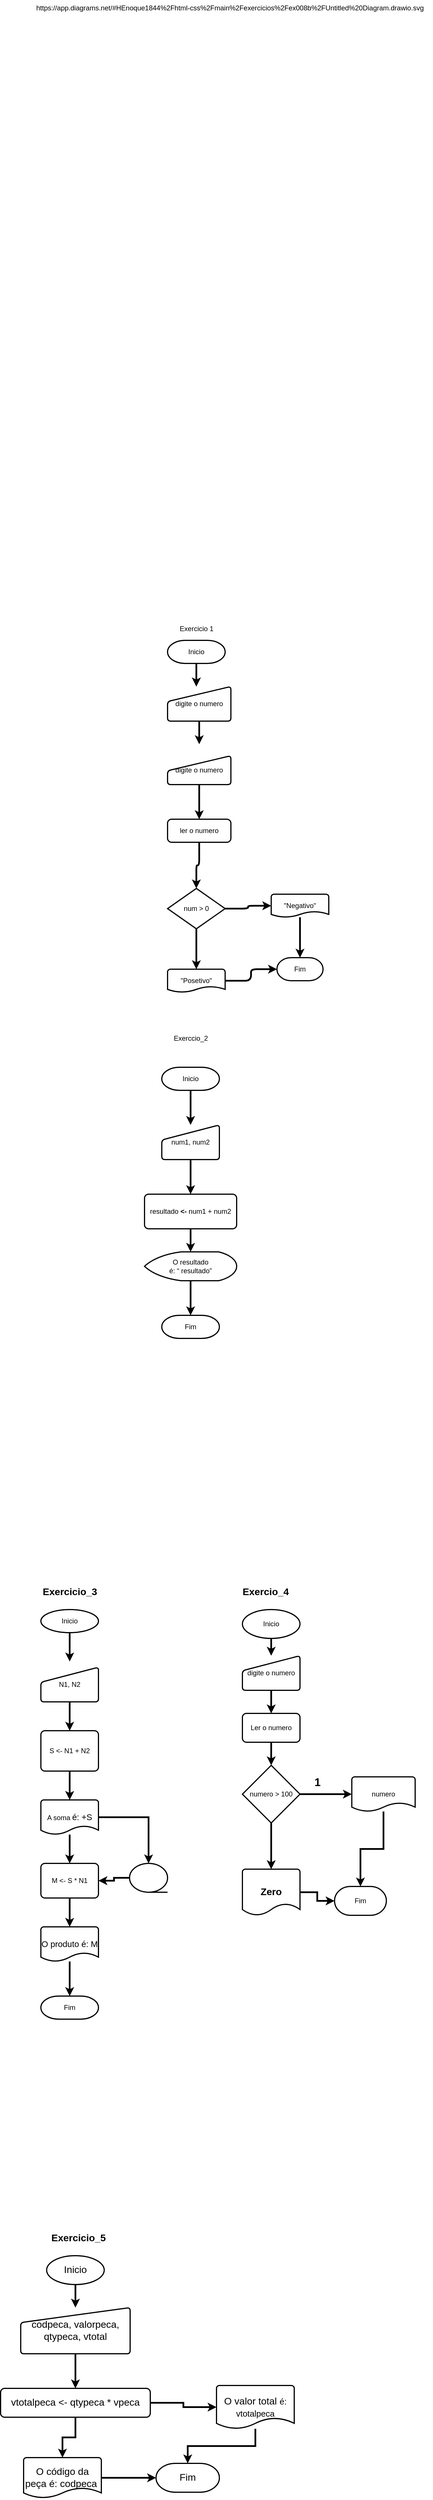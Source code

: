 <mxfile version="15.7.3" type="github">
  <diagram id="C5RBs43oDa-KdzZeNtuy" name="Page-1">
    <mxGraphModel dx="1108" dy="7417" grid="1" gridSize="10" guides="1" tooltips="1" connect="1" arrows="1" fold="1" page="1" pageScale="1" pageWidth="827" pageHeight="1169" math="0" shadow="0">
      <root>
        <mxCell id="WIyWlLk6GJQsqaUBKTNV-0" />
        <mxCell id="WIyWlLk6GJQsqaUBKTNV-1" parent="WIyWlLk6GJQsqaUBKTNV-0" />
        <mxCell id="7aczeXKKdlZf4Kcv0Hij-22" style="edgeStyle=orthogonalEdgeStyle;rounded=1;orthogonalLoop=1;jettySize=auto;html=1;entryX=0.5;entryY=0;entryDx=0;entryDy=0;strokeWidth=3;" parent="WIyWlLk6GJQsqaUBKTNV-1" source="7aczeXKKdlZf4Kcv0Hij-20" target="7aczeXKKdlZf4Kcv0Hij-21" edge="1">
          <mxGeometry relative="1" as="geometry" />
        </mxCell>
        <mxCell id="7aczeXKKdlZf4Kcv0Hij-20" value="Inicio" style="strokeWidth=2;html=1;shape=mxgraph.flowchart.terminator;whiteSpace=wrap;" parent="WIyWlLk6GJQsqaUBKTNV-1" vertex="1">
          <mxGeometry x="350" y="-4300" width="100" height="40" as="geometry" />
        </mxCell>
        <mxCell id="7aczeXKKdlZf4Kcv0Hij-24" style="edgeStyle=orthogonalEdgeStyle;rounded=1;orthogonalLoop=1;jettySize=auto;html=1;entryX=0.5;entryY=0;entryDx=0;entryDy=0;strokeWidth=3;" parent="WIyWlLk6GJQsqaUBKTNV-1" source="7aczeXKKdlZf4Kcv0Hij-21" target="7aczeXKKdlZf4Kcv0Hij-23" edge="1">
          <mxGeometry relative="1" as="geometry" />
        </mxCell>
        <mxCell id="7aczeXKKdlZf4Kcv0Hij-21" value="num1, num2" style="html=1;strokeWidth=2;shape=manualInput;whiteSpace=wrap;rounded=1;size=26;arcSize=11;" parent="WIyWlLk6GJQsqaUBKTNV-1" vertex="1">
          <mxGeometry x="350" y="-4200" width="100" height="60" as="geometry" />
        </mxCell>
        <mxCell id="7aczeXKKdlZf4Kcv0Hij-26" style="edgeStyle=orthogonalEdgeStyle;rounded=1;orthogonalLoop=1;jettySize=auto;html=1;entryX=0.5;entryY=0;entryDx=0;entryDy=0;entryPerimeter=0;strokeWidth=3;" parent="WIyWlLk6GJQsqaUBKTNV-1" source="7aczeXKKdlZf4Kcv0Hij-23" target="7aczeXKKdlZf4Kcv0Hij-25" edge="1">
          <mxGeometry relative="1" as="geometry" />
        </mxCell>
        <mxCell id="7aczeXKKdlZf4Kcv0Hij-23" value="resultado&amp;nbsp;&lt;b&gt;&amp;lt;-&lt;/b&gt;&amp;nbsp;num1 + num2" style="rounded=1;whiteSpace=wrap;html=1;absoluteArcSize=1;arcSize=14;strokeWidth=2;" parent="WIyWlLk6GJQsqaUBKTNV-1" vertex="1">
          <mxGeometry x="320" y="-4080" width="160" height="60" as="geometry" />
        </mxCell>
        <mxCell id="7aczeXKKdlZf4Kcv0Hij-28" style="edgeStyle=orthogonalEdgeStyle;rounded=1;orthogonalLoop=1;jettySize=auto;html=1;entryX=0.5;entryY=0;entryDx=0;entryDy=0;entryPerimeter=0;strokeWidth=3;" parent="WIyWlLk6GJQsqaUBKTNV-1" source="7aczeXKKdlZf4Kcv0Hij-25" target="7aczeXKKdlZf4Kcv0Hij-27" edge="1">
          <mxGeometry relative="1" as="geometry" />
        </mxCell>
        <mxCell id="7aczeXKKdlZf4Kcv0Hij-25" value="&lt;p class=&quot;MsoNormal&quot;&gt;&lt;span style=&quot;font-family: &amp;#34;trebuchet ms&amp;#34; , sans-serif&quot;&gt;O resultado&lt;br/&gt;é: “ resultado”&lt;/span&gt;&lt;/p&gt;" style="strokeWidth=2;html=1;shape=mxgraph.flowchart.display;whiteSpace=wrap;" parent="WIyWlLk6GJQsqaUBKTNV-1" vertex="1">
          <mxGeometry x="320" y="-3980" width="160" height="50" as="geometry" />
        </mxCell>
        <mxCell id="7aczeXKKdlZf4Kcv0Hij-27" value="Fim" style="strokeWidth=2;html=1;shape=mxgraph.flowchart.terminator;whiteSpace=wrap;" parent="WIyWlLk6GJQsqaUBKTNV-1" vertex="1">
          <mxGeometry x="350" y="-3870" width="100" height="40" as="geometry" />
        </mxCell>
        <mxCell id="7aczeXKKdlZf4Kcv0Hij-67" value="Exerccio_2" style="text;html=1;align=center;verticalAlign=middle;resizable=0;points=[];autosize=1;strokeColor=none;fillColor=none;" parent="WIyWlLk6GJQsqaUBKTNV-1" vertex="1">
          <mxGeometry x="365" y="-4360" width="70" height="20" as="geometry" />
        </mxCell>
        <mxCell id="7aczeXKKdlZf4Kcv0Hij-68" style="edgeStyle=orthogonalEdgeStyle;rounded=1;orthogonalLoop=1;jettySize=auto;html=1;strokeWidth=3;" parent="WIyWlLk6GJQsqaUBKTNV-1" source="7aczeXKKdlZf4Kcv0Hij-70" edge="1">
          <mxGeometry relative="1" as="geometry">
            <mxPoint x="410" y="-4960" as="targetPoint" />
          </mxGeometry>
        </mxCell>
        <mxCell id="7aczeXKKdlZf4Kcv0Hij-69" style="edgeStyle=orthogonalEdgeStyle;rounded=1;orthogonalLoop=1;jettySize=auto;html=1;strokeWidth=3;" parent="WIyWlLk6GJQsqaUBKTNV-1" source="7aczeXKKdlZf4Kcv0Hij-70" edge="1">
          <mxGeometry relative="1" as="geometry">
            <mxPoint x="410" y="-4960" as="targetPoint" />
          </mxGeometry>
        </mxCell>
        <mxCell id="7aczeXKKdlZf4Kcv0Hij-70" value="Inicio" style="strokeWidth=2;html=1;shape=mxgraph.flowchart.terminator;whiteSpace=wrap;" parent="WIyWlLk6GJQsqaUBKTNV-1" vertex="1">
          <mxGeometry x="360" y="-5040" width="100" height="40" as="geometry" />
        </mxCell>
        <mxCell id="7aczeXKKdlZf4Kcv0Hij-71" style="edgeStyle=orthogonalEdgeStyle;rounded=1;orthogonalLoop=1;jettySize=auto;html=1;strokeWidth=3;" parent="WIyWlLk6GJQsqaUBKTNV-1" source="7aczeXKKdlZf4Kcv0Hij-72" edge="1">
          <mxGeometry relative="1" as="geometry">
            <mxPoint x="415" y="-4860" as="targetPoint" />
          </mxGeometry>
        </mxCell>
        <mxCell id="7aczeXKKdlZf4Kcv0Hij-72" value="digite o numero" style="html=1;strokeWidth=2;shape=manualInput;whiteSpace=wrap;rounded=1;size=26;arcSize=11;" parent="WIyWlLk6GJQsqaUBKTNV-1" vertex="1">
          <mxGeometry x="360" y="-4960" width="110" height="60" as="geometry" />
        </mxCell>
        <mxCell id="7aczeXKKdlZf4Kcv0Hij-73" style="edgeStyle=orthogonalEdgeStyle;rounded=1;orthogonalLoop=1;jettySize=auto;html=1;entryX=0.5;entryY=0;entryDx=0;entryDy=0;entryPerimeter=0;strokeWidth=3;" parent="WIyWlLk6GJQsqaUBKTNV-1" source="7aczeXKKdlZf4Kcv0Hij-75" target="7aczeXKKdlZf4Kcv0Hij-78" edge="1">
          <mxGeometry relative="1" as="geometry" />
        </mxCell>
        <mxCell id="7aczeXKKdlZf4Kcv0Hij-74" style="edgeStyle=orthogonalEdgeStyle;rounded=1;orthogonalLoop=1;jettySize=auto;html=1;entryX=0;entryY=0.5;entryDx=0;entryDy=0;entryPerimeter=0;strokeWidth=3;" parent="WIyWlLk6GJQsqaUBKTNV-1" source="7aczeXKKdlZf4Kcv0Hij-75" target="7aczeXKKdlZf4Kcv0Hij-80" edge="1">
          <mxGeometry relative="1" as="geometry" />
        </mxCell>
        <mxCell id="7aczeXKKdlZf4Kcv0Hij-75" value="num &amp;gt; 0" style="strokeWidth=2;html=1;shape=mxgraph.flowchart.decision;whiteSpace=wrap;" parent="WIyWlLk6GJQsqaUBKTNV-1" vertex="1">
          <mxGeometry x="360" y="-4610" width="100" height="70" as="geometry" />
        </mxCell>
        <mxCell id="7aczeXKKdlZf4Kcv0Hij-76" value="Fim" style="strokeWidth=2;html=1;shape=mxgraph.flowchart.terminator;whiteSpace=wrap;" parent="WIyWlLk6GJQsqaUBKTNV-1" vertex="1">
          <mxGeometry x="550" y="-4490" width="80" height="40" as="geometry" />
        </mxCell>
        <mxCell id="7aczeXKKdlZf4Kcv0Hij-77" style="edgeStyle=orthogonalEdgeStyle;rounded=1;orthogonalLoop=1;jettySize=auto;html=1;entryX=0;entryY=0.5;entryDx=0;entryDy=0;entryPerimeter=0;strokeWidth=3;" parent="WIyWlLk6GJQsqaUBKTNV-1" source="7aczeXKKdlZf4Kcv0Hij-78" target="7aczeXKKdlZf4Kcv0Hij-76" edge="1">
          <mxGeometry relative="1" as="geometry" />
        </mxCell>
        <mxCell id="7aczeXKKdlZf4Kcv0Hij-78" value="&quot;Posetivo&quot;" style="strokeWidth=2;html=1;shape=mxgraph.flowchart.document2;whiteSpace=wrap;size=0.25;" parent="WIyWlLk6GJQsqaUBKTNV-1" vertex="1">
          <mxGeometry x="360" y="-4470" width="100" height="40" as="geometry" />
        </mxCell>
        <mxCell id="7aczeXKKdlZf4Kcv0Hij-79" style="edgeStyle=orthogonalEdgeStyle;rounded=1;orthogonalLoop=1;jettySize=auto;html=1;entryX=0.5;entryY=0;entryDx=0;entryDy=0;entryPerimeter=0;strokeWidth=3;" parent="WIyWlLk6GJQsqaUBKTNV-1" source="7aczeXKKdlZf4Kcv0Hij-80" target="7aczeXKKdlZf4Kcv0Hij-76" edge="1">
          <mxGeometry relative="1" as="geometry" />
        </mxCell>
        <mxCell id="7aczeXKKdlZf4Kcv0Hij-80" value="&quot;Negativo&quot;" style="strokeWidth=2;html=1;shape=mxgraph.flowchart.document2;whiteSpace=wrap;size=0.25;" parent="WIyWlLk6GJQsqaUBKTNV-1" vertex="1">
          <mxGeometry x="540" y="-4600" width="100" height="40" as="geometry" />
        </mxCell>
        <mxCell id="7aczeXKKdlZf4Kcv0Hij-81" style="edgeStyle=orthogonalEdgeStyle;rounded=1;orthogonalLoop=1;jettySize=auto;html=1;entryX=0.5;entryY=0;entryDx=0;entryDy=0;strokeWidth=3;" parent="WIyWlLk6GJQsqaUBKTNV-1" source="7aczeXKKdlZf4Kcv0Hij-82" target="7aczeXKKdlZf4Kcv0Hij-84" edge="1">
          <mxGeometry relative="1" as="geometry" />
        </mxCell>
        <mxCell id="7aczeXKKdlZf4Kcv0Hij-82" value="digite o numero" style="html=1;strokeWidth=2;shape=manualInput;whiteSpace=wrap;rounded=1;size=26;arcSize=11;" parent="WIyWlLk6GJQsqaUBKTNV-1" vertex="1">
          <mxGeometry x="360" y="-4840" width="110" height="50" as="geometry" />
        </mxCell>
        <mxCell id="7aczeXKKdlZf4Kcv0Hij-83" style="edgeStyle=orthogonalEdgeStyle;rounded=1;orthogonalLoop=1;jettySize=auto;html=1;entryX=0.5;entryY=0;entryDx=0;entryDy=0;entryPerimeter=0;strokeWidth=3;" parent="WIyWlLk6GJQsqaUBKTNV-1" source="7aczeXKKdlZf4Kcv0Hij-84" target="7aczeXKKdlZf4Kcv0Hij-75" edge="1">
          <mxGeometry relative="1" as="geometry" />
        </mxCell>
        <mxCell id="7aczeXKKdlZf4Kcv0Hij-84" value="ler o numero" style="rounded=1;whiteSpace=wrap;html=1;absoluteArcSize=1;arcSize=14;strokeWidth=2;" parent="WIyWlLk6GJQsqaUBKTNV-1" vertex="1">
          <mxGeometry x="360" y="-4730" width="110" height="40" as="geometry" />
        </mxCell>
        <mxCell id="7aczeXKKdlZf4Kcv0Hij-85" value="Exercicio 1" style="text;html=1;align=center;verticalAlign=middle;resizable=0;points=[];autosize=1;strokeColor=none;fillColor=none;" parent="WIyWlLk6GJQsqaUBKTNV-1" vertex="1">
          <mxGeometry x="375" y="-5070" width="70" height="20" as="geometry" />
        </mxCell>
        <mxCell id="QYM4FQ4IIFGIionfwDwg-0" value="https://app.diagrams.net/#HEnoque1844%2Fhtml-css%2Fmain%2Fexercicios%2Fex008b%2FUntitled%20Diagram.drawio.svg" style="text;html=1;" parent="WIyWlLk6GJQsqaUBKTNV-1" vertex="1">
          <mxGeometry x="130" y="-6150" width="690" height="20" as="geometry" />
        </mxCell>
        <mxCell id="xEgQFAVt9R7-jzGUVJl_-19" value="" style="edgeStyle=orthogonalEdgeStyle;rounded=0;orthogonalLoop=1;jettySize=auto;html=1;strokeWidth=3;" parent="WIyWlLk6GJQsqaUBKTNV-1" source="xEgQFAVt9R7-jzGUVJl_-17" edge="1">
          <mxGeometry relative="1" as="geometry">
            <mxPoint x="190" y="-3270" as="targetPoint" />
          </mxGeometry>
        </mxCell>
        <mxCell id="xEgQFAVt9R7-jzGUVJl_-17" value="Inicio" style="strokeWidth=2;html=1;shape=mxgraph.flowchart.start_1;whiteSpace=wrap;" parent="WIyWlLk6GJQsqaUBKTNV-1" vertex="1">
          <mxGeometry x="140" y="-3360" width="100" height="40" as="geometry" />
        </mxCell>
        <mxCell id="xEgQFAVt9R7-jzGUVJl_-24" value="" style="edgeStyle=orthogonalEdgeStyle;rounded=0;orthogonalLoop=1;jettySize=auto;html=1;strokeWidth=3;" parent="WIyWlLk6GJQsqaUBKTNV-1" source="xEgQFAVt9R7-jzGUVJl_-22" target="xEgQFAVt9R7-jzGUVJl_-23" edge="1">
          <mxGeometry relative="1" as="geometry" />
        </mxCell>
        <mxCell id="xEgQFAVt9R7-jzGUVJl_-22" value="N1, N2" style="html=1;strokeWidth=2;shape=manualInput;whiteSpace=wrap;rounded=1;size=26;arcSize=11;" parent="WIyWlLk6GJQsqaUBKTNV-1" vertex="1">
          <mxGeometry x="140" y="-3260" width="100" height="60" as="geometry" />
        </mxCell>
        <mxCell id="xEgQFAVt9R7-jzGUVJl_-26" value="" style="edgeStyle=orthogonalEdgeStyle;rounded=0;orthogonalLoop=1;jettySize=auto;html=1;strokeWidth=3;" parent="WIyWlLk6GJQsqaUBKTNV-1" source="xEgQFAVt9R7-jzGUVJl_-23" target="xEgQFAVt9R7-jzGUVJl_-25" edge="1">
          <mxGeometry relative="1" as="geometry" />
        </mxCell>
        <mxCell id="xEgQFAVt9R7-jzGUVJl_-23" value="S &amp;lt;- N1 + N2" style="rounded=1;whiteSpace=wrap;html=1;absoluteArcSize=1;arcSize=14;strokeWidth=2;" parent="WIyWlLk6GJQsqaUBKTNV-1" vertex="1">
          <mxGeometry x="140" y="-3150" width="100" height="70" as="geometry" />
        </mxCell>
        <mxCell id="xEgQFAVt9R7-jzGUVJl_-28" value="" style="edgeStyle=orthogonalEdgeStyle;rounded=0;orthogonalLoop=1;jettySize=auto;html=1;strokeWidth=3;" parent="WIyWlLk6GJQsqaUBKTNV-1" source="xEgQFAVt9R7-jzGUVJl_-25" target="xEgQFAVt9R7-jzGUVJl_-27" edge="1">
          <mxGeometry relative="1" as="geometry" />
        </mxCell>
        <mxCell id="xEgQFAVt9R7-jzGUVJl_-33" value="" style="edgeStyle=orthogonalEdgeStyle;rounded=0;orthogonalLoop=1;jettySize=auto;html=1;strokeWidth=3;" parent="WIyWlLk6GJQsqaUBKTNV-1" source="xEgQFAVt9R7-jzGUVJl_-25" target="xEgQFAVt9R7-jzGUVJl_-32" edge="1">
          <mxGeometry relative="1" as="geometry" />
        </mxCell>
        <mxCell id="xEgQFAVt9R7-jzGUVJl_-25" value="&lt;span lang=&quot;EN-CA&quot; style=&quot;line-height: 12.84px&quot;&gt;A soma&amp;nbsp;&lt;/span&gt;&lt;span lang=&quot;EN-CA&quot; style=&quot;font-size: 11pt ; line-height: 15.693px ; font-family: &amp;#34;calibri&amp;#34; , sans-serif&quot;&gt;é: +S&lt;/span&gt;" style="strokeWidth=2;html=1;shape=mxgraph.flowchart.document2;whiteSpace=wrap;size=0.25;" parent="WIyWlLk6GJQsqaUBKTNV-1" vertex="1">
          <mxGeometry x="140" y="-3030" width="100" height="60" as="geometry" />
        </mxCell>
        <mxCell id="xEgQFAVt9R7-jzGUVJl_-30" value="" style="edgeStyle=orthogonalEdgeStyle;rounded=0;orthogonalLoop=1;jettySize=auto;html=1;strokeWidth=3;" parent="WIyWlLk6GJQsqaUBKTNV-1" source="xEgQFAVt9R7-jzGUVJl_-27" target="xEgQFAVt9R7-jzGUVJl_-29" edge="1">
          <mxGeometry relative="1" as="geometry" />
        </mxCell>
        <mxCell id="xEgQFAVt9R7-jzGUVJl_-27" value="M &amp;lt;- S * N1" style="rounded=1;whiteSpace=wrap;html=1;absoluteArcSize=1;arcSize=14;strokeWidth=2;" parent="WIyWlLk6GJQsqaUBKTNV-1" vertex="1">
          <mxGeometry x="140" y="-2920" width="100" height="60" as="geometry" />
        </mxCell>
        <mxCell id="xEgQFAVt9R7-jzGUVJl_-35" value="" style="edgeStyle=orthogonalEdgeStyle;rounded=0;orthogonalLoop=1;jettySize=auto;html=1;strokeWidth=3;" parent="WIyWlLk6GJQsqaUBKTNV-1" source="xEgQFAVt9R7-jzGUVJl_-29" target="xEgQFAVt9R7-jzGUVJl_-31" edge="1">
          <mxGeometry relative="1" as="geometry" />
        </mxCell>
        <mxCell id="xEgQFAVt9R7-jzGUVJl_-29" value="&lt;span lang=&quot;EN-CA&quot; style=&quot;font-size: 11.0pt ; line-height: 107% ; font-family: &amp;#34;calibri&amp;#34; , sans-serif&quot;&gt;&lt;span style=&quot;font-size: 11pt&quot;&gt;O produto&amp;nbsp;&lt;/span&gt;é: M&lt;/span&gt;" style="strokeWidth=2;html=1;shape=mxgraph.flowchart.document2;whiteSpace=wrap;size=0.25;" parent="WIyWlLk6GJQsqaUBKTNV-1" vertex="1">
          <mxGeometry x="140" y="-2810" width="100" height="60" as="geometry" />
        </mxCell>
        <mxCell id="xEgQFAVt9R7-jzGUVJl_-31" value="Fim" style="strokeWidth=2;html=1;shape=mxgraph.flowchart.terminator;whiteSpace=wrap;" parent="WIyWlLk6GJQsqaUBKTNV-1" vertex="1">
          <mxGeometry x="140" y="-2690" width="100" height="40" as="geometry" />
        </mxCell>
        <mxCell id="xEgQFAVt9R7-jzGUVJl_-34" value="" style="edgeStyle=orthogonalEdgeStyle;rounded=0;orthogonalLoop=1;jettySize=auto;html=1;strokeWidth=3;" parent="WIyWlLk6GJQsqaUBKTNV-1" source="xEgQFAVt9R7-jzGUVJl_-32" target="xEgQFAVt9R7-jzGUVJl_-27" edge="1">
          <mxGeometry relative="1" as="geometry" />
        </mxCell>
        <mxCell id="xEgQFAVt9R7-jzGUVJl_-32" value="" style="strokeWidth=2;html=1;shape=mxgraph.flowchart.sequential_data;whiteSpace=wrap;" parent="WIyWlLk6GJQsqaUBKTNV-1" vertex="1">
          <mxGeometry x="294" y="-2920" width="66" height="50" as="geometry" />
        </mxCell>
        <mxCell id="xEgQFAVt9R7-jzGUVJl_-36" value="&lt;b&gt;&lt;font style=&quot;font-size: 17px&quot;&gt;Exercicio_3&lt;/font&gt;&lt;/b&gt;" style="text;html=1;align=center;verticalAlign=middle;resizable=0;points=[];autosize=1;strokeColor=none;fillColor=none;" parent="WIyWlLk6GJQsqaUBKTNV-1" vertex="1">
          <mxGeometry x="135" y="-3400" width="110" height="20" as="geometry" />
        </mxCell>
        <mxCell id="xEgQFAVt9R7-jzGUVJl_-45" value="" style="edgeStyle=orthogonalEdgeStyle;rounded=0;orthogonalLoop=1;jettySize=auto;html=1;strokeWidth=3;" parent="WIyWlLk6GJQsqaUBKTNV-1" source="xEgQFAVt9R7-jzGUVJl_-37" target="xEgQFAVt9R7-jzGUVJl_-38" edge="1">
          <mxGeometry relative="1" as="geometry" />
        </mxCell>
        <mxCell id="xEgQFAVt9R7-jzGUVJl_-37" value="Inicio" style="strokeWidth=2;html=1;shape=mxgraph.flowchart.start_1;whiteSpace=wrap;" parent="WIyWlLk6GJQsqaUBKTNV-1" vertex="1">
          <mxGeometry x="490" y="-3360" width="100" height="50" as="geometry" />
        </mxCell>
        <mxCell id="xEgQFAVt9R7-jzGUVJl_-44" value="" style="edgeStyle=orthogonalEdgeStyle;rounded=0;orthogonalLoop=1;jettySize=auto;html=1;strokeWidth=3;" parent="WIyWlLk6GJQsqaUBKTNV-1" source="xEgQFAVt9R7-jzGUVJl_-38" target="xEgQFAVt9R7-jzGUVJl_-39" edge="1">
          <mxGeometry relative="1" as="geometry" />
        </mxCell>
        <mxCell id="xEgQFAVt9R7-jzGUVJl_-38" value="digite o numero" style="html=1;strokeWidth=2;shape=manualInput;whiteSpace=wrap;rounded=1;size=26;arcSize=11;" parent="WIyWlLk6GJQsqaUBKTNV-1" vertex="1">
          <mxGeometry x="490" y="-3280" width="100" height="60" as="geometry" />
        </mxCell>
        <mxCell id="xEgQFAVt9R7-jzGUVJl_-46" value="" style="edgeStyle=orthogonalEdgeStyle;rounded=0;orthogonalLoop=1;jettySize=auto;html=1;strokeWidth=3;" parent="WIyWlLk6GJQsqaUBKTNV-1" source="xEgQFAVt9R7-jzGUVJl_-39" target="xEgQFAVt9R7-jzGUVJl_-40" edge="1">
          <mxGeometry relative="1" as="geometry" />
        </mxCell>
        <mxCell id="xEgQFAVt9R7-jzGUVJl_-39" value="Ler o numero" style="rounded=1;whiteSpace=wrap;html=1;absoluteArcSize=1;arcSize=14;strokeWidth=2;" parent="WIyWlLk6GJQsqaUBKTNV-1" vertex="1">
          <mxGeometry x="490" y="-3180" width="100" height="50" as="geometry" />
        </mxCell>
        <mxCell id="xEgQFAVt9R7-jzGUVJl_-47" value="" style="edgeStyle=orthogonalEdgeStyle;rounded=0;orthogonalLoop=1;jettySize=auto;html=1;strokeWidth=3;" parent="WIyWlLk6GJQsqaUBKTNV-1" source="xEgQFAVt9R7-jzGUVJl_-40" target="xEgQFAVt9R7-jzGUVJl_-41" edge="1">
          <mxGeometry relative="1" as="geometry" />
        </mxCell>
        <mxCell id="xEgQFAVt9R7-jzGUVJl_-50" value="" style="edgeStyle=orthogonalEdgeStyle;rounded=0;orthogonalLoop=1;jettySize=auto;html=1;strokeWidth=3;" parent="WIyWlLk6GJQsqaUBKTNV-1" source="xEgQFAVt9R7-jzGUVJl_-40" target="xEgQFAVt9R7-jzGUVJl_-42" edge="1">
          <mxGeometry relative="1" as="geometry" />
        </mxCell>
        <mxCell id="xEgQFAVt9R7-jzGUVJl_-40" value="numero &amp;gt; 100" style="strokeWidth=2;html=1;shape=mxgraph.flowchart.decision;whiteSpace=wrap;" parent="WIyWlLk6GJQsqaUBKTNV-1" vertex="1">
          <mxGeometry x="490" y="-3090" width="100" height="100" as="geometry" />
        </mxCell>
        <mxCell id="xEgQFAVt9R7-jzGUVJl_-48" value="" style="edgeStyle=orthogonalEdgeStyle;rounded=0;orthogonalLoop=1;jettySize=auto;html=1;strokeWidth=3;" parent="WIyWlLk6GJQsqaUBKTNV-1" source="xEgQFAVt9R7-jzGUVJl_-41" target="xEgQFAVt9R7-jzGUVJl_-43" edge="1">
          <mxGeometry relative="1" as="geometry" />
        </mxCell>
        <mxCell id="xEgQFAVt9R7-jzGUVJl_-41" value="numero" style="strokeWidth=2;html=1;shape=mxgraph.flowchart.document2;whiteSpace=wrap;size=0.25;" parent="WIyWlLk6GJQsqaUBKTNV-1" vertex="1">
          <mxGeometry x="680" y="-3070" width="110" height="60" as="geometry" />
        </mxCell>
        <mxCell id="xEgQFAVt9R7-jzGUVJl_-49" value="" style="edgeStyle=orthogonalEdgeStyle;rounded=0;orthogonalLoop=1;jettySize=auto;html=1;strokeWidth=3;" parent="WIyWlLk6GJQsqaUBKTNV-1" source="xEgQFAVt9R7-jzGUVJl_-42" target="xEgQFAVt9R7-jzGUVJl_-43" edge="1">
          <mxGeometry relative="1" as="geometry" />
        </mxCell>
        <mxCell id="xEgQFAVt9R7-jzGUVJl_-42" value="&lt;b&gt;&lt;font style=&quot;font-size: 17px&quot;&gt;Zero&lt;/font&gt;&lt;/b&gt;" style="strokeWidth=2;html=1;shape=mxgraph.flowchart.document2;whiteSpace=wrap;size=0.25;" parent="WIyWlLk6GJQsqaUBKTNV-1" vertex="1">
          <mxGeometry x="490" y="-2910" width="100" height="80" as="geometry" />
        </mxCell>
        <mxCell id="xEgQFAVt9R7-jzGUVJl_-43" value="Fim" style="strokeWidth=2;html=1;shape=mxgraph.flowchart.terminator;whiteSpace=wrap;" parent="WIyWlLk6GJQsqaUBKTNV-1" vertex="1">
          <mxGeometry x="650" y="-2880" width="90" height="50" as="geometry" />
        </mxCell>
        <mxCell id="xEgQFAVt9R7-jzGUVJl_-51" value="&lt;span style=&quot;font-size: 19px&quot;&gt;&lt;b&gt;1&lt;/b&gt;&lt;/span&gt;" style="text;html=1;align=center;verticalAlign=middle;resizable=0;points=[];autosize=1;strokeColor=none;fillColor=none;strokeWidth=4;" parent="WIyWlLk6GJQsqaUBKTNV-1" vertex="1">
          <mxGeometry x="605" y="-3070" width="30" height="20" as="geometry" />
        </mxCell>
        <mxCell id="xEgQFAVt9R7-jzGUVJl_-52" value="&lt;b&gt;Exercio_4&lt;/b&gt;" style="text;html=1;align=center;verticalAlign=middle;resizable=0;points=[];autosize=1;strokeColor=none;fillColor=none;fontSize=17;" parent="WIyWlLk6GJQsqaUBKTNV-1" vertex="1">
          <mxGeometry x="480" y="-3405" width="100" height="30" as="geometry" />
        </mxCell>
        <mxCell id="xApCtgJO4M7rXuDMR1TI-2" value="" style="edgeStyle=orthogonalEdgeStyle;rounded=0;orthogonalLoop=1;jettySize=auto;html=1;fontSize=17;strokeWidth=3;" edge="1" parent="WIyWlLk6GJQsqaUBKTNV-1" source="xApCtgJO4M7rXuDMR1TI-0" target="xApCtgJO4M7rXuDMR1TI-1">
          <mxGeometry relative="1" as="geometry" />
        </mxCell>
        <mxCell id="xApCtgJO4M7rXuDMR1TI-0" value="Inicio" style="strokeWidth=2;html=1;shape=mxgraph.flowchart.start_1;whiteSpace=wrap;fontSize=17;" vertex="1" parent="WIyWlLk6GJQsqaUBKTNV-1">
          <mxGeometry x="150" y="-2240" width="100" height="50" as="geometry" />
        </mxCell>
        <mxCell id="xApCtgJO4M7rXuDMR1TI-11" value="" style="edgeStyle=orthogonalEdgeStyle;rounded=0;orthogonalLoop=1;jettySize=auto;html=1;fontSize=17;strokeWidth=3;" edge="1" parent="WIyWlLk6GJQsqaUBKTNV-1" source="xApCtgJO4M7rXuDMR1TI-1" target="xApCtgJO4M7rXuDMR1TI-3">
          <mxGeometry relative="1" as="geometry" />
        </mxCell>
        <mxCell id="xApCtgJO4M7rXuDMR1TI-1" value="codpeca, valorpeca,&lt;br&gt;qtypeca, vtotal" style="html=1;strokeWidth=2;shape=manualInput;whiteSpace=wrap;rounded=1;size=26;arcSize=11;fontSize=17;" vertex="1" parent="WIyWlLk6GJQsqaUBKTNV-1">
          <mxGeometry x="105" y="-2150" width="190" height="80" as="geometry" />
        </mxCell>
        <mxCell id="xApCtgJO4M7rXuDMR1TI-8" value="" style="edgeStyle=orthogonalEdgeStyle;rounded=0;orthogonalLoop=1;jettySize=auto;html=1;fontSize=17;strokeWidth=3;" edge="1" parent="WIyWlLk6GJQsqaUBKTNV-1" source="xApCtgJO4M7rXuDMR1TI-3" target="xApCtgJO4M7rXuDMR1TI-6">
          <mxGeometry relative="1" as="geometry" />
        </mxCell>
        <mxCell id="xApCtgJO4M7rXuDMR1TI-12" value="" style="edgeStyle=orthogonalEdgeStyle;rounded=0;orthogonalLoop=1;jettySize=auto;html=1;fontSize=17;strokeWidth=3;" edge="1" parent="WIyWlLk6GJQsqaUBKTNV-1" source="xApCtgJO4M7rXuDMR1TI-3" target="xApCtgJO4M7rXuDMR1TI-5">
          <mxGeometry relative="1" as="geometry" />
        </mxCell>
        <mxCell id="xApCtgJO4M7rXuDMR1TI-3" value="vtotalpeca &amp;lt;- qtypeca * vpeca" style="rounded=1;whiteSpace=wrap;html=1;absoluteArcSize=1;arcSize=14;strokeWidth=2;fontSize=17;" vertex="1" parent="WIyWlLk6GJQsqaUBKTNV-1">
          <mxGeometry x="70" y="-2010" width="260" height="50" as="geometry" />
        </mxCell>
        <mxCell id="xApCtgJO4M7rXuDMR1TI-10" value="" style="edgeStyle=orthogonalEdgeStyle;rounded=0;orthogonalLoop=1;jettySize=auto;html=1;fontSize=17;strokeWidth=3;" edge="1" parent="WIyWlLk6GJQsqaUBKTNV-1" source="xApCtgJO4M7rXuDMR1TI-5" target="xApCtgJO4M7rXuDMR1TI-7">
          <mxGeometry relative="1" as="geometry" />
        </mxCell>
        <mxCell id="xApCtgJO4M7rXuDMR1TI-5" value="&lt;p class=&quot;MsoNormal&quot;&gt;&lt;span lang=&quot;EN-CA&quot;&gt;O código da peça é: codpeca&amp;nbsp;&lt;/span&gt;&lt;span lang=&quot;EN-CA&quot;&gt;&lt;/span&gt;&lt;/p&gt;" style="strokeWidth=2;html=1;shape=mxgraph.flowchart.document2;whiteSpace=wrap;size=0.25;fontSize=17;" vertex="1" parent="WIyWlLk6GJQsqaUBKTNV-1">
          <mxGeometry x="110" y="-1890" width="135" height="70" as="geometry" />
        </mxCell>
        <mxCell id="xApCtgJO4M7rXuDMR1TI-9" value="" style="edgeStyle=orthogonalEdgeStyle;rounded=0;orthogonalLoop=1;jettySize=auto;html=1;fontSize=17;strokeWidth=3;" edge="1" parent="WIyWlLk6GJQsqaUBKTNV-1" source="xApCtgJO4M7rXuDMR1TI-6" target="xApCtgJO4M7rXuDMR1TI-7">
          <mxGeometry relative="1" as="geometry" />
        </mxCell>
        <mxCell id="xApCtgJO4M7rXuDMR1TI-6" value="O valor total&amp;nbsp;&lt;span lang=&quot;EN-CA&quot; style=&quot;font-size: 11.0pt ; line-height: 107% ; font-family: &amp;#34;calibri&amp;#34; , sans-serif&quot;&gt;é: vtotalpeca&lt;/span&gt;" style="strokeWidth=2;html=1;shape=mxgraph.flowchart.document2;whiteSpace=wrap;size=0.25;fontSize=17;" vertex="1" parent="WIyWlLk6GJQsqaUBKTNV-1">
          <mxGeometry x="445" y="-2015" width="135" height="75" as="geometry" />
        </mxCell>
        <mxCell id="xApCtgJO4M7rXuDMR1TI-7" value="Fim" style="strokeWidth=2;html=1;shape=mxgraph.flowchart.terminator;whiteSpace=wrap;fontSize=17;" vertex="1" parent="WIyWlLk6GJQsqaUBKTNV-1">
          <mxGeometry x="340" y="-1880" width="110" height="50" as="geometry" />
        </mxCell>
        <mxCell id="xApCtgJO4M7rXuDMR1TI-13" value="&lt;b&gt;Exercicio_5&lt;/b&gt;" style="text;html=1;align=center;verticalAlign=middle;resizable=0;points=[];autosize=1;strokeColor=none;fillColor=none;fontSize=17;" vertex="1" parent="WIyWlLk6GJQsqaUBKTNV-1">
          <mxGeometry x="150" y="-2285" width="110" height="30" as="geometry" />
        </mxCell>
      </root>
    </mxGraphModel>
  </diagram>
</mxfile>
